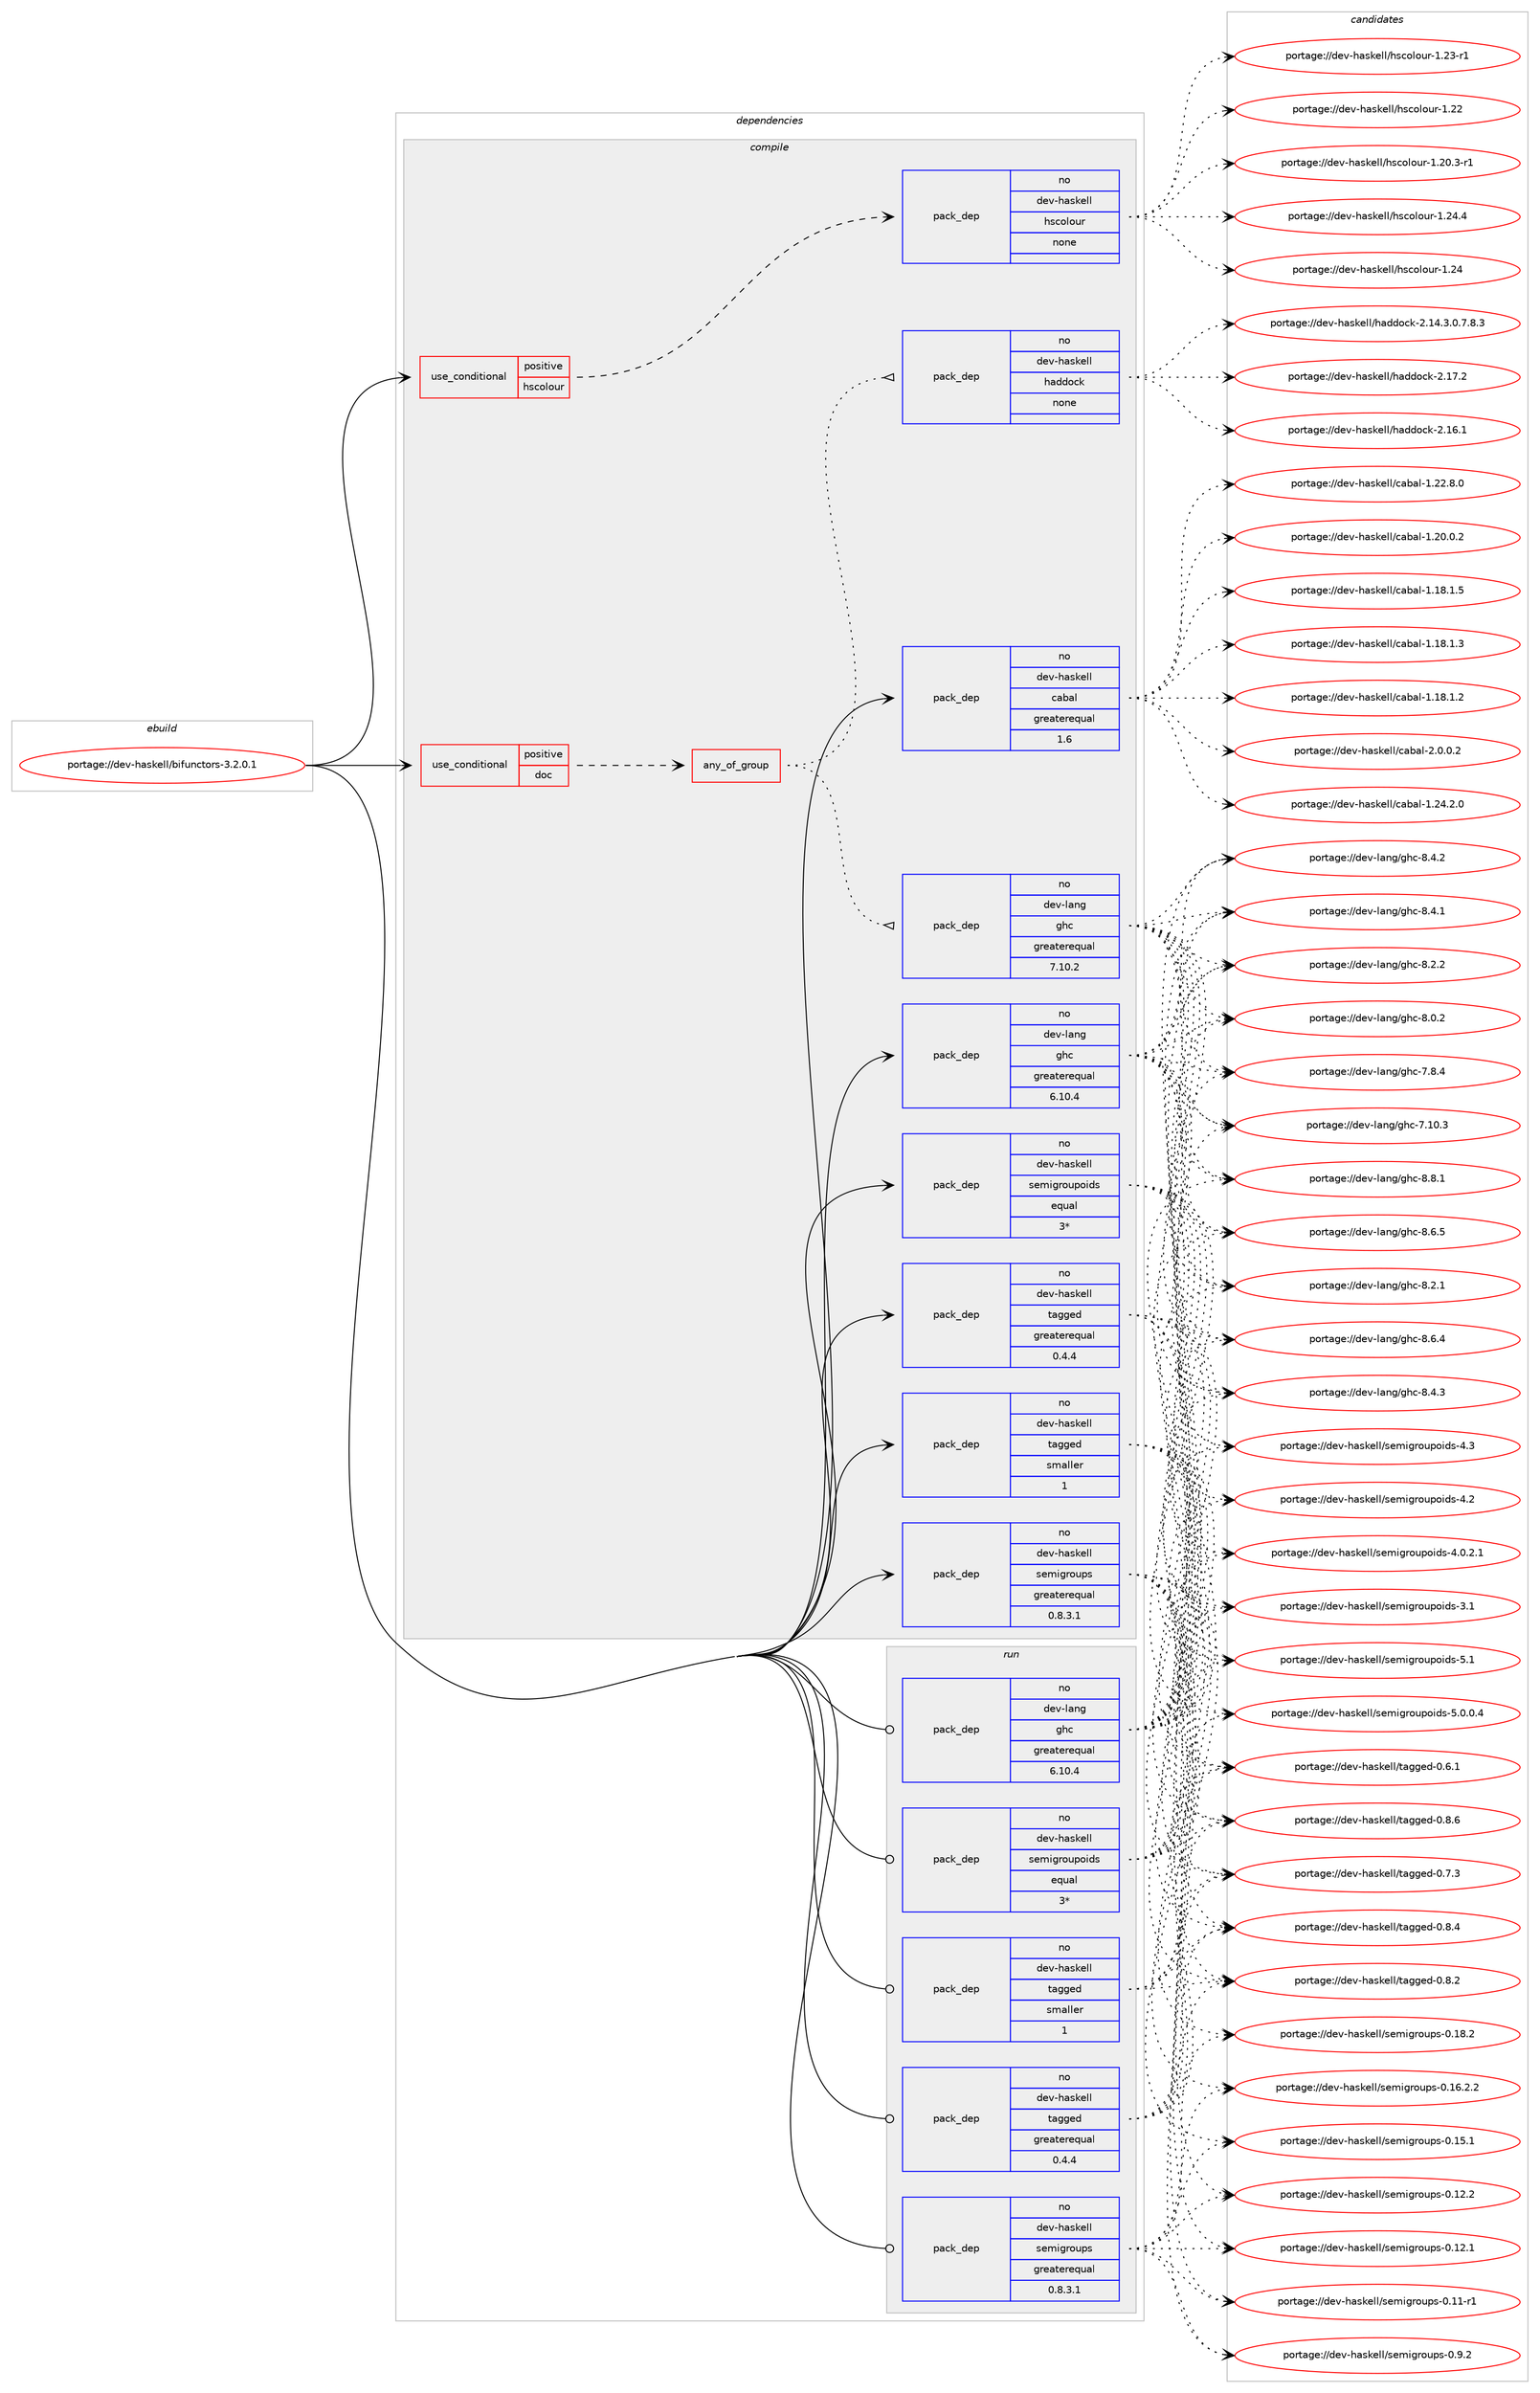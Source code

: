 digraph prolog {

# *************
# Graph options
# *************

newrank=true;
concentrate=true;
compound=true;
graph [rankdir=LR,fontname=Helvetica,fontsize=10,ranksep=1.5];#, ranksep=2.5, nodesep=0.2];
edge  [arrowhead=vee];
node  [fontname=Helvetica,fontsize=10];

# **********
# The ebuild
# **********

subgraph cluster_leftcol {
color=gray;
label=<<i>ebuild</i>>;
id [label="portage://dev-haskell/bifunctors-3.2.0.1", color=red, width=4, href="../dev-haskell/bifunctors-3.2.0.1.svg"];
}

# ****************
# The dependencies
# ****************

subgraph cluster_midcol {
color=gray;
label=<<i>dependencies</i>>;
subgraph cluster_compile {
fillcolor="#eeeeee";
style=filled;
label=<<i>compile</i>>;
subgraph cond134966 {
dependency571038 [label=<<TABLE BORDER="0" CELLBORDER="1" CELLSPACING="0" CELLPADDING="4"><TR><TD ROWSPAN="3" CELLPADDING="10">use_conditional</TD></TR><TR><TD>positive</TD></TR><TR><TD>doc</TD></TR></TABLE>>, shape=none, color=red];
subgraph any6798 {
dependency571039 [label=<<TABLE BORDER="0" CELLBORDER="1" CELLSPACING="0" CELLPADDING="4"><TR><TD CELLPADDING="10">any_of_group</TD></TR></TABLE>>, shape=none, color=red];subgraph pack429037 {
dependency571040 [label=<<TABLE BORDER="0" CELLBORDER="1" CELLSPACING="0" CELLPADDING="4" WIDTH="220"><TR><TD ROWSPAN="6" CELLPADDING="30">pack_dep</TD></TR><TR><TD WIDTH="110">no</TD></TR><TR><TD>dev-haskell</TD></TR><TR><TD>haddock</TD></TR><TR><TD>none</TD></TR><TR><TD></TD></TR></TABLE>>, shape=none, color=blue];
}
dependency571039:e -> dependency571040:w [weight=20,style="dotted",arrowhead="oinv"];
subgraph pack429038 {
dependency571041 [label=<<TABLE BORDER="0" CELLBORDER="1" CELLSPACING="0" CELLPADDING="4" WIDTH="220"><TR><TD ROWSPAN="6" CELLPADDING="30">pack_dep</TD></TR><TR><TD WIDTH="110">no</TD></TR><TR><TD>dev-lang</TD></TR><TR><TD>ghc</TD></TR><TR><TD>greaterequal</TD></TR><TR><TD>7.10.2</TD></TR></TABLE>>, shape=none, color=blue];
}
dependency571039:e -> dependency571041:w [weight=20,style="dotted",arrowhead="oinv"];
}
dependency571038:e -> dependency571039:w [weight=20,style="dashed",arrowhead="vee"];
}
id:e -> dependency571038:w [weight=20,style="solid",arrowhead="vee"];
subgraph cond134967 {
dependency571042 [label=<<TABLE BORDER="0" CELLBORDER="1" CELLSPACING="0" CELLPADDING="4"><TR><TD ROWSPAN="3" CELLPADDING="10">use_conditional</TD></TR><TR><TD>positive</TD></TR><TR><TD>hscolour</TD></TR></TABLE>>, shape=none, color=red];
subgraph pack429039 {
dependency571043 [label=<<TABLE BORDER="0" CELLBORDER="1" CELLSPACING="0" CELLPADDING="4" WIDTH="220"><TR><TD ROWSPAN="6" CELLPADDING="30">pack_dep</TD></TR><TR><TD WIDTH="110">no</TD></TR><TR><TD>dev-haskell</TD></TR><TR><TD>hscolour</TD></TR><TR><TD>none</TD></TR><TR><TD></TD></TR></TABLE>>, shape=none, color=blue];
}
dependency571042:e -> dependency571043:w [weight=20,style="dashed",arrowhead="vee"];
}
id:e -> dependency571042:w [weight=20,style="solid",arrowhead="vee"];
subgraph pack429040 {
dependency571044 [label=<<TABLE BORDER="0" CELLBORDER="1" CELLSPACING="0" CELLPADDING="4" WIDTH="220"><TR><TD ROWSPAN="6" CELLPADDING="30">pack_dep</TD></TR><TR><TD WIDTH="110">no</TD></TR><TR><TD>dev-haskell</TD></TR><TR><TD>cabal</TD></TR><TR><TD>greaterequal</TD></TR><TR><TD>1.6</TD></TR></TABLE>>, shape=none, color=blue];
}
id:e -> dependency571044:w [weight=20,style="solid",arrowhead="vee"];
subgraph pack429041 {
dependency571045 [label=<<TABLE BORDER="0" CELLBORDER="1" CELLSPACING="0" CELLPADDING="4" WIDTH="220"><TR><TD ROWSPAN="6" CELLPADDING="30">pack_dep</TD></TR><TR><TD WIDTH="110">no</TD></TR><TR><TD>dev-haskell</TD></TR><TR><TD>semigroupoids</TD></TR><TR><TD>equal</TD></TR><TR><TD>3*</TD></TR></TABLE>>, shape=none, color=blue];
}
id:e -> dependency571045:w [weight=20,style="solid",arrowhead="vee"];
subgraph pack429042 {
dependency571046 [label=<<TABLE BORDER="0" CELLBORDER="1" CELLSPACING="0" CELLPADDING="4" WIDTH="220"><TR><TD ROWSPAN="6" CELLPADDING="30">pack_dep</TD></TR><TR><TD WIDTH="110">no</TD></TR><TR><TD>dev-haskell</TD></TR><TR><TD>semigroups</TD></TR><TR><TD>greaterequal</TD></TR><TR><TD>0.8.3.1</TD></TR></TABLE>>, shape=none, color=blue];
}
id:e -> dependency571046:w [weight=20,style="solid",arrowhead="vee"];
subgraph pack429043 {
dependency571047 [label=<<TABLE BORDER="0" CELLBORDER="1" CELLSPACING="0" CELLPADDING="4" WIDTH="220"><TR><TD ROWSPAN="6" CELLPADDING="30">pack_dep</TD></TR><TR><TD WIDTH="110">no</TD></TR><TR><TD>dev-haskell</TD></TR><TR><TD>tagged</TD></TR><TR><TD>greaterequal</TD></TR><TR><TD>0.4.4</TD></TR></TABLE>>, shape=none, color=blue];
}
id:e -> dependency571047:w [weight=20,style="solid",arrowhead="vee"];
subgraph pack429044 {
dependency571048 [label=<<TABLE BORDER="0" CELLBORDER="1" CELLSPACING="0" CELLPADDING="4" WIDTH="220"><TR><TD ROWSPAN="6" CELLPADDING="30">pack_dep</TD></TR><TR><TD WIDTH="110">no</TD></TR><TR><TD>dev-haskell</TD></TR><TR><TD>tagged</TD></TR><TR><TD>smaller</TD></TR><TR><TD>1</TD></TR></TABLE>>, shape=none, color=blue];
}
id:e -> dependency571048:w [weight=20,style="solid",arrowhead="vee"];
subgraph pack429045 {
dependency571049 [label=<<TABLE BORDER="0" CELLBORDER="1" CELLSPACING="0" CELLPADDING="4" WIDTH="220"><TR><TD ROWSPAN="6" CELLPADDING="30">pack_dep</TD></TR><TR><TD WIDTH="110">no</TD></TR><TR><TD>dev-lang</TD></TR><TR><TD>ghc</TD></TR><TR><TD>greaterequal</TD></TR><TR><TD>6.10.4</TD></TR></TABLE>>, shape=none, color=blue];
}
id:e -> dependency571049:w [weight=20,style="solid",arrowhead="vee"];
}
subgraph cluster_compileandrun {
fillcolor="#eeeeee";
style=filled;
label=<<i>compile and run</i>>;
}
subgraph cluster_run {
fillcolor="#eeeeee";
style=filled;
label=<<i>run</i>>;
subgraph pack429046 {
dependency571050 [label=<<TABLE BORDER="0" CELLBORDER="1" CELLSPACING="0" CELLPADDING="4" WIDTH="220"><TR><TD ROWSPAN="6" CELLPADDING="30">pack_dep</TD></TR><TR><TD WIDTH="110">no</TD></TR><TR><TD>dev-haskell</TD></TR><TR><TD>semigroupoids</TD></TR><TR><TD>equal</TD></TR><TR><TD>3*</TD></TR></TABLE>>, shape=none, color=blue];
}
id:e -> dependency571050:w [weight=20,style="solid",arrowhead="odot"];
subgraph pack429047 {
dependency571051 [label=<<TABLE BORDER="0" CELLBORDER="1" CELLSPACING="0" CELLPADDING="4" WIDTH="220"><TR><TD ROWSPAN="6" CELLPADDING="30">pack_dep</TD></TR><TR><TD WIDTH="110">no</TD></TR><TR><TD>dev-haskell</TD></TR><TR><TD>semigroups</TD></TR><TR><TD>greaterequal</TD></TR><TR><TD>0.8.3.1</TD></TR></TABLE>>, shape=none, color=blue];
}
id:e -> dependency571051:w [weight=20,style="solid",arrowhead="odot"];
subgraph pack429048 {
dependency571052 [label=<<TABLE BORDER="0" CELLBORDER="1" CELLSPACING="0" CELLPADDING="4" WIDTH="220"><TR><TD ROWSPAN="6" CELLPADDING="30">pack_dep</TD></TR><TR><TD WIDTH="110">no</TD></TR><TR><TD>dev-haskell</TD></TR><TR><TD>tagged</TD></TR><TR><TD>greaterequal</TD></TR><TR><TD>0.4.4</TD></TR></TABLE>>, shape=none, color=blue];
}
id:e -> dependency571052:w [weight=20,style="solid",arrowhead="odot"];
subgraph pack429049 {
dependency571053 [label=<<TABLE BORDER="0" CELLBORDER="1" CELLSPACING="0" CELLPADDING="4" WIDTH="220"><TR><TD ROWSPAN="6" CELLPADDING="30">pack_dep</TD></TR><TR><TD WIDTH="110">no</TD></TR><TR><TD>dev-haskell</TD></TR><TR><TD>tagged</TD></TR><TR><TD>smaller</TD></TR><TR><TD>1</TD></TR></TABLE>>, shape=none, color=blue];
}
id:e -> dependency571053:w [weight=20,style="solid",arrowhead="odot"];
subgraph pack429050 {
dependency571054 [label=<<TABLE BORDER="0" CELLBORDER="1" CELLSPACING="0" CELLPADDING="4" WIDTH="220"><TR><TD ROWSPAN="6" CELLPADDING="30">pack_dep</TD></TR><TR><TD WIDTH="110">no</TD></TR><TR><TD>dev-lang</TD></TR><TR><TD>ghc</TD></TR><TR><TD>greaterequal</TD></TR><TR><TD>6.10.4</TD></TR></TABLE>>, shape=none, color=blue];
}
id:e -> dependency571054:w [weight=20,style="solid",arrowhead="odot"];
}
}

# **************
# The candidates
# **************

subgraph cluster_choices {
rank=same;
color=gray;
label=<<i>candidates</i>>;

subgraph choice429037 {
color=black;
nodesep=1;
choice100101118451049711510710110810847104971001001119910745504649554650 [label="portage://dev-haskell/haddock-2.17.2", color=red, width=4,href="../dev-haskell/haddock-2.17.2.svg"];
choice100101118451049711510710110810847104971001001119910745504649544649 [label="portage://dev-haskell/haddock-2.16.1", color=red, width=4,href="../dev-haskell/haddock-2.16.1.svg"];
choice1001011184510497115107101108108471049710010011199107455046495246514648465546564651 [label="portage://dev-haskell/haddock-2.14.3.0.7.8.3", color=red, width=4,href="../dev-haskell/haddock-2.14.3.0.7.8.3.svg"];
dependency571040:e -> choice100101118451049711510710110810847104971001001119910745504649554650:w [style=dotted,weight="100"];
dependency571040:e -> choice100101118451049711510710110810847104971001001119910745504649544649:w [style=dotted,weight="100"];
dependency571040:e -> choice1001011184510497115107101108108471049710010011199107455046495246514648465546564651:w [style=dotted,weight="100"];
}
subgraph choice429038 {
color=black;
nodesep=1;
choice10010111845108971101034710310499455646564649 [label="portage://dev-lang/ghc-8.8.1", color=red, width=4,href="../dev-lang/ghc-8.8.1.svg"];
choice10010111845108971101034710310499455646544653 [label="portage://dev-lang/ghc-8.6.5", color=red, width=4,href="../dev-lang/ghc-8.6.5.svg"];
choice10010111845108971101034710310499455646544652 [label="portage://dev-lang/ghc-8.6.4", color=red, width=4,href="../dev-lang/ghc-8.6.4.svg"];
choice10010111845108971101034710310499455646524651 [label="portage://dev-lang/ghc-8.4.3", color=red, width=4,href="../dev-lang/ghc-8.4.3.svg"];
choice10010111845108971101034710310499455646524650 [label="portage://dev-lang/ghc-8.4.2", color=red, width=4,href="../dev-lang/ghc-8.4.2.svg"];
choice10010111845108971101034710310499455646524649 [label="portage://dev-lang/ghc-8.4.1", color=red, width=4,href="../dev-lang/ghc-8.4.1.svg"];
choice10010111845108971101034710310499455646504650 [label="portage://dev-lang/ghc-8.2.2", color=red, width=4,href="../dev-lang/ghc-8.2.2.svg"];
choice10010111845108971101034710310499455646504649 [label="portage://dev-lang/ghc-8.2.1", color=red, width=4,href="../dev-lang/ghc-8.2.1.svg"];
choice10010111845108971101034710310499455646484650 [label="portage://dev-lang/ghc-8.0.2", color=red, width=4,href="../dev-lang/ghc-8.0.2.svg"];
choice10010111845108971101034710310499455546564652 [label="portage://dev-lang/ghc-7.8.4", color=red, width=4,href="../dev-lang/ghc-7.8.4.svg"];
choice1001011184510897110103471031049945554649484651 [label="portage://dev-lang/ghc-7.10.3", color=red, width=4,href="../dev-lang/ghc-7.10.3.svg"];
dependency571041:e -> choice10010111845108971101034710310499455646564649:w [style=dotted,weight="100"];
dependency571041:e -> choice10010111845108971101034710310499455646544653:w [style=dotted,weight="100"];
dependency571041:e -> choice10010111845108971101034710310499455646544652:w [style=dotted,weight="100"];
dependency571041:e -> choice10010111845108971101034710310499455646524651:w [style=dotted,weight="100"];
dependency571041:e -> choice10010111845108971101034710310499455646524650:w [style=dotted,weight="100"];
dependency571041:e -> choice10010111845108971101034710310499455646524649:w [style=dotted,weight="100"];
dependency571041:e -> choice10010111845108971101034710310499455646504650:w [style=dotted,weight="100"];
dependency571041:e -> choice10010111845108971101034710310499455646504649:w [style=dotted,weight="100"];
dependency571041:e -> choice10010111845108971101034710310499455646484650:w [style=dotted,weight="100"];
dependency571041:e -> choice10010111845108971101034710310499455546564652:w [style=dotted,weight="100"];
dependency571041:e -> choice1001011184510897110103471031049945554649484651:w [style=dotted,weight="100"];
}
subgraph choice429039 {
color=black;
nodesep=1;
choice1001011184510497115107101108108471041159911110811111711445494650524652 [label="portage://dev-haskell/hscolour-1.24.4", color=red, width=4,href="../dev-haskell/hscolour-1.24.4.svg"];
choice100101118451049711510710110810847104115991111081111171144549465052 [label="portage://dev-haskell/hscolour-1.24", color=red, width=4,href="../dev-haskell/hscolour-1.24.svg"];
choice1001011184510497115107101108108471041159911110811111711445494650514511449 [label="portage://dev-haskell/hscolour-1.23-r1", color=red, width=4,href="../dev-haskell/hscolour-1.23-r1.svg"];
choice100101118451049711510710110810847104115991111081111171144549465050 [label="portage://dev-haskell/hscolour-1.22", color=red, width=4,href="../dev-haskell/hscolour-1.22.svg"];
choice10010111845104971151071011081084710411599111108111117114454946504846514511449 [label="portage://dev-haskell/hscolour-1.20.3-r1", color=red, width=4,href="../dev-haskell/hscolour-1.20.3-r1.svg"];
dependency571043:e -> choice1001011184510497115107101108108471041159911110811111711445494650524652:w [style=dotted,weight="100"];
dependency571043:e -> choice100101118451049711510710110810847104115991111081111171144549465052:w [style=dotted,weight="100"];
dependency571043:e -> choice1001011184510497115107101108108471041159911110811111711445494650514511449:w [style=dotted,weight="100"];
dependency571043:e -> choice100101118451049711510710110810847104115991111081111171144549465050:w [style=dotted,weight="100"];
dependency571043:e -> choice10010111845104971151071011081084710411599111108111117114454946504846514511449:w [style=dotted,weight="100"];
}
subgraph choice429040 {
color=black;
nodesep=1;
choice100101118451049711510710110810847999798971084550464846484650 [label="portage://dev-haskell/cabal-2.0.0.2", color=red, width=4,href="../dev-haskell/cabal-2.0.0.2.svg"];
choice10010111845104971151071011081084799979897108454946505246504648 [label="portage://dev-haskell/cabal-1.24.2.0", color=red, width=4,href="../dev-haskell/cabal-1.24.2.0.svg"];
choice10010111845104971151071011081084799979897108454946505046564648 [label="portage://dev-haskell/cabal-1.22.8.0", color=red, width=4,href="../dev-haskell/cabal-1.22.8.0.svg"];
choice10010111845104971151071011081084799979897108454946504846484650 [label="portage://dev-haskell/cabal-1.20.0.2", color=red, width=4,href="../dev-haskell/cabal-1.20.0.2.svg"];
choice10010111845104971151071011081084799979897108454946495646494653 [label="portage://dev-haskell/cabal-1.18.1.5", color=red, width=4,href="../dev-haskell/cabal-1.18.1.5.svg"];
choice10010111845104971151071011081084799979897108454946495646494651 [label="portage://dev-haskell/cabal-1.18.1.3", color=red, width=4,href="../dev-haskell/cabal-1.18.1.3.svg"];
choice10010111845104971151071011081084799979897108454946495646494650 [label="portage://dev-haskell/cabal-1.18.1.2", color=red, width=4,href="../dev-haskell/cabal-1.18.1.2.svg"];
dependency571044:e -> choice100101118451049711510710110810847999798971084550464846484650:w [style=dotted,weight="100"];
dependency571044:e -> choice10010111845104971151071011081084799979897108454946505246504648:w [style=dotted,weight="100"];
dependency571044:e -> choice10010111845104971151071011081084799979897108454946505046564648:w [style=dotted,weight="100"];
dependency571044:e -> choice10010111845104971151071011081084799979897108454946504846484650:w [style=dotted,weight="100"];
dependency571044:e -> choice10010111845104971151071011081084799979897108454946495646494653:w [style=dotted,weight="100"];
dependency571044:e -> choice10010111845104971151071011081084799979897108454946495646494651:w [style=dotted,weight="100"];
dependency571044:e -> choice10010111845104971151071011081084799979897108454946495646494650:w [style=dotted,weight="100"];
}
subgraph choice429041 {
color=black;
nodesep=1;
choice10010111845104971151071011081084711510110910510311411111711211110510011545534649 [label="portage://dev-haskell/semigroupoids-5.1", color=red, width=4,href="../dev-haskell/semigroupoids-5.1.svg"];
choice1001011184510497115107101108108471151011091051031141111171121111051001154553464846484652 [label="portage://dev-haskell/semigroupoids-5.0.0.4", color=red, width=4,href="../dev-haskell/semigroupoids-5.0.0.4.svg"];
choice10010111845104971151071011081084711510110910510311411111711211110510011545524651 [label="portage://dev-haskell/semigroupoids-4.3", color=red, width=4,href="../dev-haskell/semigroupoids-4.3.svg"];
choice10010111845104971151071011081084711510110910510311411111711211110510011545524650 [label="portage://dev-haskell/semigroupoids-4.2", color=red, width=4,href="../dev-haskell/semigroupoids-4.2.svg"];
choice1001011184510497115107101108108471151011091051031141111171121111051001154552464846504649 [label="portage://dev-haskell/semigroupoids-4.0.2.1", color=red, width=4,href="../dev-haskell/semigroupoids-4.0.2.1.svg"];
choice10010111845104971151071011081084711510110910510311411111711211110510011545514649 [label="portage://dev-haskell/semigroupoids-3.1", color=red, width=4,href="../dev-haskell/semigroupoids-3.1.svg"];
dependency571045:e -> choice10010111845104971151071011081084711510110910510311411111711211110510011545534649:w [style=dotted,weight="100"];
dependency571045:e -> choice1001011184510497115107101108108471151011091051031141111171121111051001154553464846484652:w [style=dotted,weight="100"];
dependency571045:e -> choice10010111845104971151071011081084711510110910510311411111711211110510011545524651:w [style=dotted,weight="100"];
dependency571045:e -> choice10010111845104971151071011081084711510110910510311411111711211110510011545524650:w [style=dotted,weight="100"];
dependency571045:e -> choice1001011184510497115107101108108471151011091051031141111171121111051001154552464846504649:w [style=dotted,weight="100"];
dependency571045:e -> choice10010111845104971151071011081084711510110910510311411111711211110510011545514649:w [style=dotted,weight="100"];
}
subgraph choice429042 {
color=black;
nodesep=1;
choice100101118451049711510710110810847115101109105103114111117112115454846574650 [label="portage://dev-haskell/semigroups-0.9.2", color=red, width=4,href="../dev-haskell/semigroups-0.9.2.svg"];
choice10010111845104971151071011081084711510110910510311411111711211545484649564650 [label="portage://dev-haskell/semigroups-0.18.2", color=red, width=4,href="../dev-haskell/semigroups-0.18.2.svg"];
choice100101118451049711510710110810847115101109105103114111117112115454846495446504650 [label="portage://dev-haskell/semigroups-0.16.2.2", color=red, width=4,href="../dev-haskell/semigroups-0.16.2.2.svg"];
choice10010111845104971151071011081084711510110910510311411111711211545484649534649 [label="portage://dev-haskell/semigroups-0.15.1", color=red, width=4,href="../dev-haskell/semigroups-0.15.1.svg"];
choice10010111845104971151071011081084711510110910510311411111711211545484649504650 [label="portage://dev-haskell/semigroups-0.12.2", color=red, width=4,href="../dev-haskell/semigroups-0.12.2.svg"];
choice10010111845104971151071011081084711510110910510311411111711211545484649504649 [label="portage://dev-haskell/semigroups-0.12.1", color=red, width=4,href="../dev-haskell/semigroups-0.12.1.svg"];
choice10010111845104971151071011081084711510110910510311411111711211545484649494511449 [label="portage://dev-haskell/semigroups-0.11-r1", color=red, width=4,href="../dev-haskell/semigroups-0.11-r1.svg"];
dependency571046:e -> choice100101118451049711510710110810847115101109105103114111117112115454846574650:w [style=dotted,weight="100"];
dependency571046:e -> choice10010111845104971151071011081084711510110910510311411111711211545484649564650:w [style=dotted,weight="100"];
dependency571046:e -> choice100101118451049711510710110810847115101109105103114111117112115454846495446504650:w [style=dotted,weight="100"];
dependency571046:e -> choice10010111845104971151071011081084711510110910510311411111711211545484649534649:w [style=dotted,weight="100"];
dependency571046:e -> choice10010111845104971151071011081084711510110910510311411111711211545484649504650:w [style=dotted,weight="100"];
dependency571046:e -> choice10010111845104971151071011081084711510110910510311411111711211545484649504649:w [style=dotted,weight="100"];
dependency571046:e -> choice10010111845104971151071011081084711510110910510311411111711211545484649494511449:w [style=dotted,weight="100"];
}
subgraph choice429043 {
color=black;
nodesep=1;
choice10010111845104971151071011081084711697103103101100454846564654 [label="portage://dev-haskell/tagged-0.8.6", color=red, width=4,href="../dev-haskell/tagged-0.8.6.svg"];
choice10010111845104971151071011081084711697103103101100454846564652 [label="portage://dev-haskell/tagged-0.8.4", color=red, width=4,href="../dev-haskell/tagged-0.8.4.svg"];
choice10010111845104971151071011081084711697103103101100454846564650 [label="portage://dev-haskell/tagged-0.8.2", color=red, width=4,href="../dev-haskell/tagged-0.8.2.svg"];
choice10010111845104971151071011081084711697103103101100454846554651 [label="portage://dev-haskell/tagged-0.7.3", color=red, width=4,href="../dev-haskell/tagged-0.7.3.svg"];
choice10010111845104971151071011081084711697103103101100454846544649 [label="portage://dev-haskell/tagged-0.6.1", color=red, width=4,href="../dev-haskell/tagged-0.6.1.svg"];
dependency571047:e -> choice10010111845104971151071011081084711697103103101100454846564654:w [style=dotted,weight="100"];
dependency571047:e -> choice10010111845104971151071011081084711697103103101100454846564652:w [style=dotted,weight="100"];
dependency571047:e -> choice10010111845104971151071011081084711697103103101100454846564650:w [style=dotted,weight="100"];
dependency571047:e -> choice10010111845104971151071011081084711697103103101100454846554651:w [style=dotted,weight="100"];
dependency571047:e -> choice10010111845104971151071011081084711697103103101100454846544649:w [style=dotted,weight="100"];
}
subgraph choice429044 {
color=black;
nodesep=1;
choice10010111845104971151071011081084711697103103101100454846564654 [label="portage://dev-haskell/tagged-0.8.6", color=red, width=4,href="../dev-haskell/tagged-0.8.6.svg"];
choice10010111845104971151071011081084711697103103101100454846564652 [label="portage://dev-haskell/tagged-0.8.4", color=red, width=4,href="../dev-haskell/tagged-0.8.4.svg"];
choice10010111845104971151071011081084711697103103101100454846564650 [label="portage://dev-haskell/tagged-0.8.2", color=red, width=4,href="../dev-haskell/tagged-0.8.2.svg"];
choice10010111845104971151071011081084711697103103101100454846554651 [label="portage://dev-haskell/tagged-0.7.3", color=red, width=4,href="../dev-haskell/tagged-0.7.3.svg"];
choice10010111845104971151071011081084711697103103101100454846544649 [label="portage://dev-haskell/tagged-0.6.1", color=red, width=4,href="../dev-haskell/tagged-0.6.1.svg"];
dependency571048:e -> choice10010111845104971151071011081084711697103103101100454846564654:w [style=dotted,weight="100"];
dependency571048:e -> choice10010111845104971151071011081084711697103103101100454846564652:w [style=dotted,weight="100"];
dependency571048:e -> choice10010111845104971151071011081084711697103103101100454846564650:w [style=dotted,weight="100"];
dependency571048:e -> choice10010111845104971151071011081084711697103103101100454846554651:w [style=dotted,weight="100"];
dependency571048:e -> choice10010111845104971151071011081084711697103103101100454846544649:w [style=dotted,weight="100"];
}
subgraph choice429045 {
color=black;
nodesep=1;
choice10010111845108971101034710310499455646564649 [label="portage://dev-lang/ghc-8.8.1", color=red, width=4,href="../dev-lang/ghc-8.8.1.svg"];
choice10010111845108971101034710310499455646544653 [label="portage://dev-lang/ghc-8.6.5", color=red, width=4,href="../dev-lang/ghc-8.6.5.svg"];
choice10010111845108971101034710310499455646544652 [label="portage://dev-lang/ghc-8.6.4", color=red, width=4,href="../dev-lang/ghc-8.6.4.svg"];
choice10010111845108971101034710310499455646524651 [label="portage://dev-lang/ghc-8.4.3", color=red, width=4,href="../dev-lang/ghc-8.4.3.svg"];
choice10010111845108971101034710310499455646524650 [label="portage://dev-lang/ghc-8.4.2", color=red, width=4,href="../dev-lang/ghc-8.4.2.svg"];
choice10010111845108971101034710310499455646524649 [label="portage://dev-lang/ghc-8.4.1", color=red, width=4,href="../dev-lang/ghc-8.4.1.svg"];
choice10010111845108971101034710310499455646504650 [label="portage://dev-lang/ghc-8.2.2", color=red, width=4,href="../dev-lang/ghc-8.2.2.svg"];
choice10010111845108971101034710310499455646504649 [label="portage://dev-lang/ghc-8.2.1", color=red, width=4,href="../dev-lang/ghc-8.2.1.svg"];
choice10010111845108971101034710310499455646484650 [label="portage://dev-lang/ghc-8.0.2", color=red, width=4,href="../dev-lang/ghc-8.0.2.svg"];
choice10010111845108971101034710310499455546564652 [label="portage://dev-lang/ghc-7.8.4", color=red, width=4,href="../dev-lang/ghc-7.8.4.svg"];
choice1001011184510897110103471031049945554649484651 [label="portage://dev-lang/ghc-7.10.3", color=red, width=4,href="../dev-lang/ghc-7.10.3.svg"];
dependency571049:e -> choice10010111845108971101034710310499455646564649:w [style=dotted,weight="100"];
dependency571049:e -> choice10010111845108971101034710310499455646544653:w [style=dotted,weight="100"];
dependency571049:e -> choice10010111845108971101034710310499455646544652:w [style=dotted,weight="100"];
dependency571049:e -> choice10010111845108971101034710310499455646524651:w [style=dotted,weight="100"];
dependency571049:e -> choice10010111845108971101034710310499455646524650:w [style=dotted,weight="100"];
dependency571049:e -> choice10010111845108971101034710310499455646524649:w [style=dotted,weight="100"];
dependency571049:e -> choice10010111845108971101034710310499455646504650:w [style=dotted,weight="100"];
dependency571049:e -> choice10010111845108971101034710310499455646504649:w [style=dotted,weight="100"];
dependency571049:e -> choice10010111845108971101034710310499455646484650:w [style=dotted,weight="100"];
dependency571049:e -> choice10010111845108971101034710310499455546564652:w [style=dotted,weight="100"];
dependency571049:e -> choice1001011184510897110103471031049945554649484651:w [style=dotted,weight="100"];
}
subgraph choice429046 {
color=black;
nodesep=1;
choice10010111845104971151071011081084711510110910510311411111711211110510011545534649 [label="portage://dev-haskell/semigroupoids-5.1", color=red, width=4,href="../dev-haskell/semigroupoids-5.1.svg"];
choice1001011184510497115107101108108471151011091051031141111171121111051001154553464846484652 [label="portage://dev-haskell/semigroupoids-5.0.0.4", color=red, width=4,href="../dev-haskell/semigroupoids-5.0.0.4.svg"];
choice10010111845104971151071011081084711510110910510311411111711211110510011545524651 [label="portage://dev-haskell/semigroupoids-4.3", color=red, width=4,href="../dev-haskell/semigroupoids-4.3.svg"];
choice10010111845104971151071011081084711510110910510311411111711211110510011545524650 [label="portage://dev-haskell/semigroupoids-4.2", color=red, width=4,href="../dev-haskell/semigroupoids-4.2.svg"];
choice1001011184510497115107101108108471151011091051031141111171121111051001154552464846504649 [label="portage://dev-haskell/semigroupoids-4.0.2.1", color=red, width=4,href="../dev-haskell/semigroupoids-4.0.2.1.svg"];
choice10010111845104971151071011081084711510110910510311411111711211110510011545514649 [label="portage://dev-haskell/semigroupoids-3.1", color=red, width=4,href="../dev-haskell/semigroupoids-3.1.svg"];
dependency571050:e -> choice10010111845104971151071011081084711510110910510311411111711211110510011545534649:w [style=dotted,weight="100"];
dependency571050:e -> choice1001011184510497115107101108108471151011091051031141111171121111051001154553464846484652:w [style=dotted,weight="100"];
dependency571050:e -> choice10010111845104971151071011081084711510110910510311411111711211110510011545524651:w [style=dotted,weight="100"];
dependency571050:e -> choice10010111845104971151071011081084711510110910510311411111711211110510011545524650:w [style=dotted,weight="100"];
dependency571050:e -> choice1001011184510497115107101108108471151011091051031141111171121111051001154552464846504649:w [style=dotted,weight="100"];
dependency571050:e -> choice10010111845104971151071011081084711510110910510311411111711211110510011545514649:w [style=dotted,weight="100"];
}
subgraph choice429047 {
color=black;
nodesep=1;
choice100101118451049711510710110810847115101109105103114111117112115454846574650 [label="portage://dev-haskell/semigroups-0.9.2", color=red, width=4,href="../dev-haskell/semigroups-0.9.2.svg"];
choice10010111845104971151071011081084711510110910510311411111711211545484649564650 [label="portage://dev-haskell/semigroups-0.18.2", color=red, width=4,href="../dev-haskell/semigroups-0.18.2.svg"];
choice100101118451049711510710110810847115101109105103114111117112115454846495446504650 [label="portage://dev-haskell/semigroups-0.16.2.2", color=red, width=4,href="../dev-haskell/semigroups-0.16.2.2.svg"];
choice10010111845104971151071011081084711510110910510311411111711211545484649534649 [label="portage://dev-haskell/semigroups-0.15.1", color=red, width=4,href="../dev-haskell/semigroups-0.15.1.svg"];
choice10010111845104971151071011081084711510110910510311411111711211545484649504650 [label="portage://dev-haskell/semigroups-0.12.2", color=red, width=4,href="../dev-haskell/semigroups-0.12.2.svg"];
choice10010111845104971151071011081084711510110910510311411111711211545484649504649 [label="portage://dev-haskell/semigroups-0.12.1", color=red, width=4,href="../dev-haskell/semigroups-0.12.1.svg"];
choice10010111845104971151071011081084711510110910510311411111711211545484649494511449 [label="portage://dev-haskell/semigroups-0.11-r1", color=red, width=4,href="../dev-haskell/semigroups-0.11-r1.svg"];
dependency571051:e -> choice100101118451049711510710110810847115101109105103114111117112115454846574650:w [style=dotted,weight="100"];
dependency571051:e -> choice10010111845104971151071011081084711510110910510311411111711211545484649564650:w [style=dotted,weight="100"];
dependency571051:e -> choice100101118451049711510710110810847115101109105103114111117112115454846495446504650:w [style=dotted,weight="100"];
dependency571051:e -> choice10010111845104971151071011081084711510110910510311411111711211545484649534649:w [style=dotted,weight="100"];
dependency571051:e -> choice10010111845104971151071011081084711510110910510311411111711211545484649504650:w [style=dotted,weight="100"];
dependency571051:e -> choice10010111845104971151071011081084711510110910510311411111711211545484649504649:w [style=dotted,weight="100"];
dependency571051:e -> choice10010111845104971151071011081084711510110910510311411111711211545484649494511449:w [style=dotted,weight="100"];
}
subgraph choice429048 {
color=black;
nodesep=1;
choice10010111845104971151071011081084711697103103101100454846564654 [label="portage://dev-haskell/tagged-0.8.6", color=red, width=4,href="../dev-haskell/tagged-0.8.6.svg"];
choice10010111845104971151071011081084711697103103101100454846564652 [label="portage://dev-haskell/tagged-0.8.4", color=red, width=4,href="../dev-haskell/tagged-0.8.4.svg"];
choice10010111845104971151071011081084711697103103101100454846564650 [label="portage://dev-haskell/tagged-0.8.2", color=red, width=4,href="../dev-haskell/tagged-0.8.2.svg"];
choice10010111845104971151071011081084711697103103101100454846554651 [label="portage://dev-haskell/tagged-0.7.3", color=red, width=4,href="../dev-haskell/tagged-0.7.3.svg"];
choice10010111845104971151071011081084711697103103101100454846544649 [label="portage://dev-haskell/tagged-0.6.1", color=red, width=4,href="../dev-haskell/tagged-0.6.1.svg"];
dependency571052:e -> choice10010111845104971151071011081084711697103103101100454846564654:w [style=dotted,weight="100"];
dependency571052:e -> choice10010111845104971151071011081084711697103103101100454846564652:w [style=dotted,weight="100"];
dependency571052:e -> choice10010111845104971151071011081084711697103103101100454846564650:w [style=dotted,weight="100"];
dependency571052:e -> choice10010111845104971151071011081084711697103103101100454846554651:w [style=dotted,weight="100"];
dependency571052:e -> choice10010111845104971151071011081084711697103103101100454846544649:w [style=dotted,weight="100"];
}
subgraph choice429049 {
color=black;
nodesep=1;
choice10010111845104971151071011081084711697103103101100454846564654 [label="portage://dev-haskell/tagged-0.8.6", color=red, width=4,href="../dev-haskell/tagged-0.8.6.svg"];
choice10010111845104971151071011081084711697103103101100454846564652 [label="portage://dev-haskell/tagged-0.8.4", color=red, width=4,href="../dev-haskell/tagged-0.8.4.svg"];
choice10010111845104971151071011081084711697103103101100454846564650 [label="portage://dev-haskell/tagged-0.8.2", color=red, width=4,href="../dev-haskell/tagged-0.8.2.svg"];
choice10010111845104971151071011081084711697103103101100454846554651 [label="portage://dev-haskell/tagged-0.7.3", color=red, width=4,href="../dev-haskell/tagged-0.7.3.svg"];
choice10010111845104971151071011081084711697103103101100454846544649 [label="portage://dev-haskell/tagged-0.6.1", color=red, width=4,href="../dev-haskell/tagged-0.6.1.svg"];
dependency571053:e -> choice10010111845104971151071011081084711697103103101100454846564654:w [style=dotted,weight="100"];
dependency571053:e -> choice10010111845104971151071011081084711697103103101100454846564652:w [style=dotted,weight="100"];
dependency571053:e -> choice10010111845104971151071011081084711697103103101100454846564650:w [style=dotted,weight="100"];
dependency571053:e -> choice10010111845104971151071011081084711697103103101100454846554651:w [style=dotted,weight="100"];
dependency571053:e -> choice10010111845104971151071011081084711697103103101100454846544649:w [style=dotted,weight="100"];
}
subgraph choice429050 {
color=black;
nodesep=1;
choice10010111845108971101034710310499455646564649 [label="portage://dev-lang/ghc-8.8.1", color=red, width=4,href="../dev-lang/ghc-8.8.1.svg"];
choice10010111845108971101034710310499455646544653 [label="portage://dev-lang/ghc-8.6.5", color=red, width=4,href="../dev-lang/ghc-8.6.5.svg"];
choice10010111845108971101034710310499455646544652 [label="portage://dev-lang/ghc-8.6.4", color=red, width=4,href="../dev-lang/ghc-8.6.4.svg"];
choice10010111845108971101034710310499455646524651 [label="portage://dev-lang/ghc-8.4.3", color=red, width=4,href="../dev-lang/ghc-8.4.3.svg"];
choice10010111845108971101034710310499455646524650 [label="portage://dev-lang/ghc-8.4.2", color=red, width=4,href="../dev-lang/ghc-8.4.2.svg"];
choice10010111845108971101034710310499455646524649 [label="portage://dev-lang/ghc-8.4.1", color=red, width=4,href="../dev-lang/ghc-8.4.1.svg"];
choice10010111845108971101034710310499455646504650 [label="portage://dev-lang/ghc-8.2.2", color=red, width=4,href="../dev-lang/ghc-8.2.2.svg"];
choice10010111845108971101034710310499455646504649 [label="portage://dev-lang/ghc-8.2.1", color=red, width=4,href="../dev-lang/ghc-8.2.1.svg"];
choice10010111845108971101034710310499455646484650 [label="portage://dev-lang/ghc-8.0.2", color=red, width=4,href="../dev-lang/ghc-8.0.2.svg"];
choice10010111845108971101034710310499455546564652 [label="portage://dev-lang/ghc-7.8.4", color=red, width=4,href="../dev-lang/ghc-7.8.4.svg"];
choice1001011184510897110103471031049945554649484651 [label="portage://dev-lang/ghc-7.10.3", color=red, width=4,href="../dev-lang/ghc-7.10.3.svg"];
dependency571054:e -> choice10010111845108971101034710310499455646564649:w [style=dotted,weight="100"];
dependency571054:e -> choice10010111845108971101034710310499455646544653:w [style=dotted,weight="100"];
dependency571054:e -> choice10010111845108971101034710310499455646544652:w [style=dotted,weight="100"];
dependency571054:e -> choice10010111845108971101034710310499455646524651:w [style=dotted,weight="100"];
dependency571054:e -> choice10010111845108971101034710310499455646524650:w [style=dotted,weight="100"];
dependency571054:e -> choice10010111845108971101034710310499455646524649:w [style=dotted,weight="100"];
dependency571054:e -> choice10010111845108971101034710310499455646504650:w [style=dotted,weight="100"];
dependency571054:e -> choice10010111845108971101034710310499455646504649:w [style=dotted,weight="100"];
dependency571054:e -> choice10010111845108971101034710310499455646484650:w [style=dotted,weight="100"];
dependency571054:e -> choice10010111845108971101034710310499455546564652:w [style=dotted,weight="100"];
dependency571054:e -> choice1001011184510897110103471031049945554649484651:w [style=dotted,weight="100"];
}
}

}
